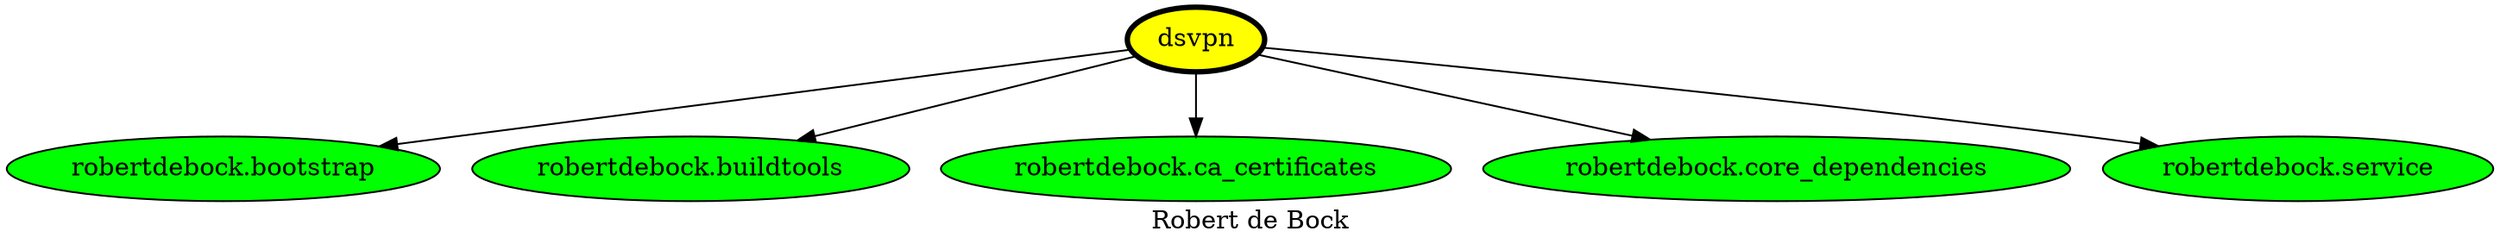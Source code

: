 digraph PhiloDilemma {
  label = "Robert de Bock" ;
  overlap=false
  {
    "dsvpn" [fillcolor=yellow style=filled penwidth=3]
    "robertdebock.bootstrap" [fillcolor=green style=filled]
    "robertdebock.buildtools" [fillcolor=green style=filled]
    "robertdebock.ca_certificates" [fillcolor=green style=filled]
    "robertdebock.core_dependencies" [fillcolor=green style=filled]
    "robertdebock.service" [fillcolor=green style=filled]
  }
  "dsvpn" -> "robertdebock.bootstrap"
  "dsvpn" -> "robertdebock.buildtools"
  "dsvpn" -> "robertdebock.ca_certificates"
  "dsvpn" -> "robertdebock.core_dependencies"
  "dsvpn" -> "robertdebock.service"
}
